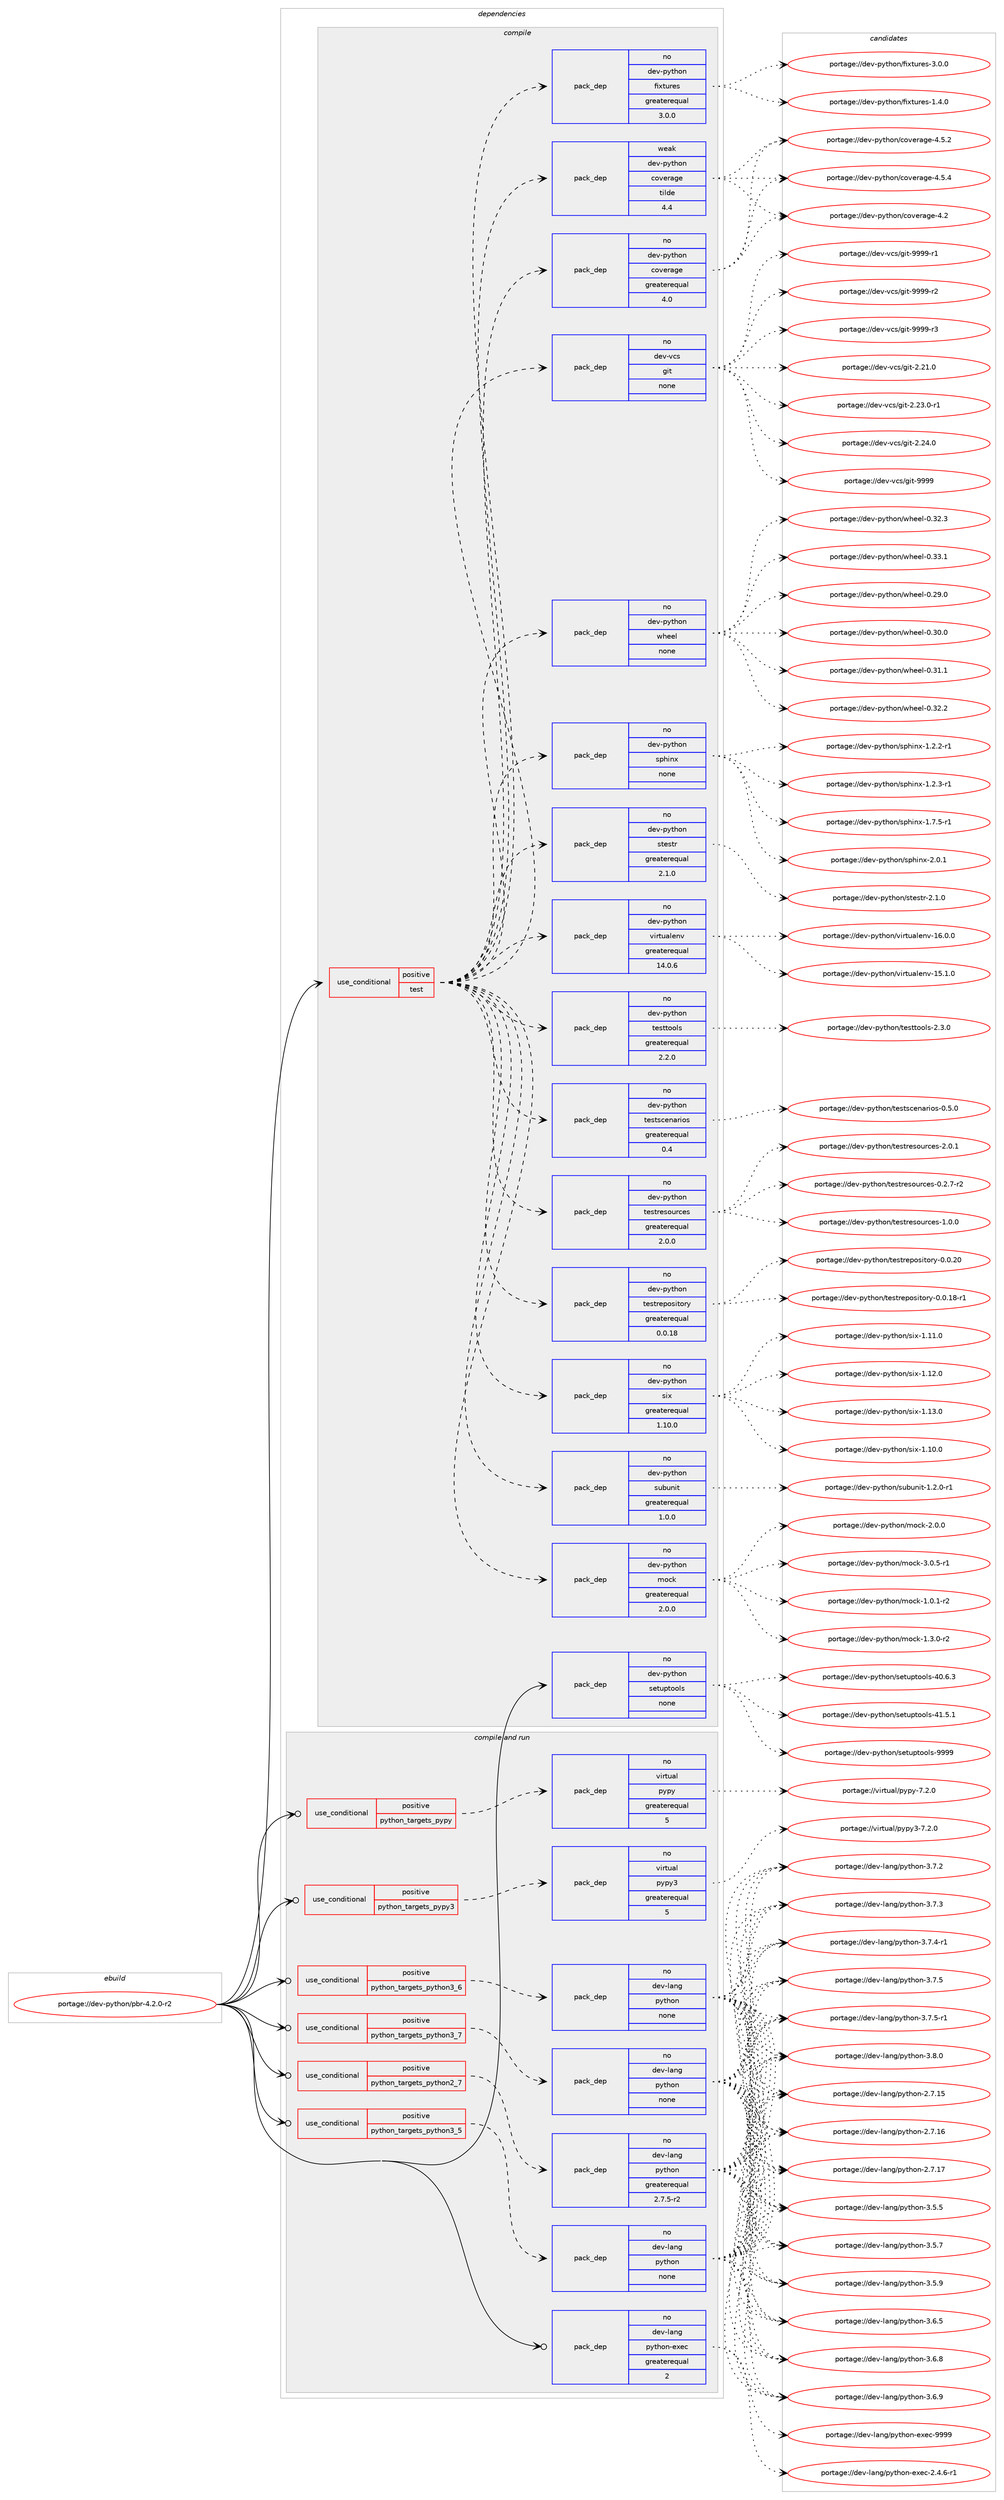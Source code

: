 digraph prolog {

# *************
# Graph options
# *************

newrank=true;
concentrate=true;
compound=true;
graph [rankdir=LR,fontname=Helvetica,fontsize=10,ranksep=1.5];#, ranksep=2.5, nodesep=0.2];
edge  [arrowhead=vee];
node  [fontname=Helvetica,fontsize=10];

# **********
# The ebuild
# **********

subgraph cluster_leftcol {
color=gray;
rank=same;
label=<<i>ebuild</i>>;
id [label="portage://dev-python/pbr-4.2.0-r2", color=red, width=4, href="../dev-python/pbr-4.2.0-r2.svg"];
}

# ****************
# The dependencies
# ****************

subgraph cluster_midcol {
color=gray;
label=<<i>dependencies</i>>;
subgraph cluster_compile {
fillcolor="#eeeeee";
style=filled;
label=<<i>compile</i>>;
subgraph cond33565 {
dependency156231 [label=<<TABLE BORDER="0" CELLBORDER="1" CELLSPACING="0" CELLPADDING="4"><TR><TD ROWSPAN="3" CELLPADDING="10">use_conditional</TD></TR><TR><TD>positive</TD></TR><TR><TD>test</TD></TR></TABLE>>, shape=none, color=red];
subgraph pack119303 {
dependency156232 [label=<<TABLE BORDER="0" CELLBORDER="1" CELLSPACING="0" CELLPADDING="4" WIDTH="220"><TR><TD ROWSPAN="6" CELLPADDING="30">pack_dep</TD></TR><TR><TD WIDTH="110">no</TD></TR><TR><TD>dev-python</TD></TR><TR><TD>coverage</TD></TR><TR><TD>greaterequal</TD></TR><TR><TD>4.0</TD></TR></TABLE>>, shape=none, color=blue];
}
dependency156231:e -> dependency156232:w [weight=20,style="dashed",arrowhead="vee"];
subgraph pack119304 {
dependency156233 [label=<<TABLE BORDER="0" CELLBORDER="1" CELLSPACING="0" CELLPADDING="4" WIDTH="220"><TR><TD ROWSPAN="6" CELLPADDING="30">pack_dep</TD></TR><TR><TD WIDTH="110">weak</TD></TR><TR><TD>dev-python</TD></TR><TR><TD>coverage</TD></TR><TR><TD>tilde</TD></TR><TR><TD>4.4</TD></TR></TABLE>>, shape=none, color=blue];
}
dependency156231:e -> dependency156233:w [weight=20,style="dashed",arrowhead="vee"];
subgraph pack119305 {
dependency156234 [label=<<TABLE BORDER="0" CELLBORDER="1" CELLSPACING="0" CELLPADDING="4" WIDTH="220"><TR><TD ROWSPAN="6" CELLPADDING="30">pack_dep</TD></TR><TR><TD WIDTH="110">no</TD></TR><TR><TD>dev-python</TD></TR><TR><TD>fixtures</TD></TR><TR><TD>greaterequal</TD></TR><TR><TD>3.0.0</TD></TR></TABLE>>, shape=none, color=blue];
}
dependency156231:e -> dependency156234:w [weight=20,style="dashed",arrowhead="vee"];
subgraph pack119306 {
dependency156235 [label=<<TABLE BORDER="0" CELLBORDER="1" CELLSPACING="0" CELLPADDING="4" WIDTH="220"><TR><TD ROWSPAN="6" CELLPADDING="30">pack_dep</TD></TR><TR><TD WIDTH="110">no</TD></TR><TR><TD>dev-python</TD></TR><TR><TD>mock</TD></TR><TR><TD>greaterequal</TD></TR><TR><TD>2.0.0</TD></TR></TABLE>>, shape=none, color=blue];
}
dependency156231:e -> dependency156235:w [weight=20,style="dashed",arrowhead="vee"];
subgraph pack119307 {
dependency156236 [label=<<TABLE BORDER="0" CELLBORDER="1" CELLSPACING="0" CELLPADDING="4" WIDTH="220"><TR><TD ROWSPAN="6" CELLPADDING="30">pack_dep</TD></TR><TR><TD WIDTH="110">no</TD></TR><TR><TD>dev-python</TD></TR><TR><TD>subunit</TD></TR><TR><TD>greaterequal</TD></TR><TR><TD>1.0.0</TD></TR></TABLE>>, shape=none, color=blue];
}
dependency156231:e -> dependency156236:w [weight=20,style="dashed",arrowhead="vee"];
subgraph pack119308 {
dependency156237 [label=<<TABLE BORDER="0" CELLBORDER="1" CELLSPACING="0" CELLPADDING="4" WIDTH="220"><TR><TD ROWSPAN="6" CELLPADDING="30">pack_dep</TD></TR><TR><TD WIDTH="110">no</TD></TR><TR><TD>dev-python</TD></TR><TR><TD>six</TD></TR><TR><TD>greaterequal</TD></TR><TR><TD>1.10.0</TD></TR></TABLE>>, shape=none, color=blue];
}
dependency156231:e -> dependency156237:w [weight=20,style="dashed",arrowhead="vee"];
subgraph pack119309 {
dependency156238 [label=<<TABLE BORDER="0" CELLBORDER="1" CELLSPACING="0" CELLPADDING="4" WIDTH="220"><TR><TD ROWSPAN="6" CELLPADDING="30">pack_dep</TD></TR><TR><TD WIDTH="110">no</TD></TR><TR><TD>dev-python</TD></TR><TR><TD>testrepository</TD></TR><TR><TD>greaterequal</TD></TR><TR><TD>0.0.18</TD></TR></TABLE>>, shape=none, color=blue];
}
dependency156231:e -> dependency156238:w [weight=20,style="dashed",arrowhead="vee"];
subgraph pack119310 {
dependency156239 [label=<<TABLE BORDER="0" CELLBORDER="1" CELLSPACING="0" CELLPADDING="4" WIDTH="220"><TR><TD ROWSPAN="6" CELLPADDING="30">pack_dep</TD></TR><TR><TD WIDTH="110">no</TD></TR><TR><TD>dev-python</TD></TR><TR><TD>testresources</TD></TR><TR><TD>greaterequal</TD></TR><TR><TD>2.0.0</TD></TR></TABLE>>, shape=none, color=blue];
}
dependency156231:e -> dependency156239:w [weight=20,style="dashed",arrowhead="vee"];
subgraph pack119311 {
dependency156240 [label=<<TABLE BORDER="0" CELLBORDER="1" CELLSPACING="0" CELLPADDING="4" WIDTH="220"><TR><TD ROWSPAN="6" CELLPADDING="30">pack_dep</TD></TR><TR><TD WIDTH="110">no</TD></TR><TR><TD>dev-python</TD></TR><TR><TD>testscenarios</TD></TR><TR><TD>greaterequal</TD></TR><TR><TD>0.4</TD></TR></TABLE>>, shape=none, color=blue];
}
dependency156231:e -> dependency156240:w [weight=20,style="dashed",arrowhead="vee"];
subgraph pack119312 {
dependency156241 [label=<<TABLE BORDER="0" CELLBORDER="1" CELLSPACING="0" CELLPADDING="4" WIDTH="220"><TR><TD ROWSPAN="6" CELLPADDING="30">pack_dep</TD></TR><TR><TD WIDTH="110">no</TD></TR><TR><TD>dev-python</TD></TR><TR><TD>testtools</TD></TR><TR><TD>greaterequal</TD></TR><TR><TD>2.2.0</TD></TR></TABLE>>, shape=none, color=blue];
}
dependency156231:e -> dependency156241:w [weight=20,style="dashed",arrowhead="vee"];
subgraph pack119313 {
dependency156242 [label=<<TABLE BORDER="0" CELLBORDER="1" CELLSPACING="0" CELLPADDING="4" WIDTH="220"><TR><TD ROWSPAN="6" CELLPADDING="30">pack_dep</TD></TR><TR><TD WIDTH="110">no</TD></TR><TR><TD>dev-python</TD></TR><TR><TD>virtualenv</TD></TR><TR><TD>greaterequal</TD></TR><TR><TD>14.0.6</TD></TR></TABLE>>, shape=none, color=blue];
}
dependency156231:e -> dependency156242:w [weight=20,style="dashed",arrowhead="vee"];
subgraph pack119314 {
dependency156243 [label=<<TABLE BORDER="0" CELLBORDER="1" CELLSPACING="0" CELLPADDING="4" WIDTH="220"><TR><TD ROWSPAN="6" CELLPADDING="30">pack_dep</TD></TR><TR><TD WIDTH="110">no</TD></TR><TR><TD>dev-python</TD></TR><TR><TD>stestr</TD></TR><TR><TD>greaterequal</TD></TR><TR><TD>2.1.0</TD></TR></TABLE>>, shape=none, color=blue];
}
dependency156231:e -> dependency156243:w [weight=20,style="dashed",arrowhead="vee"];
subgraph pack119315 {
dependency156244 [label=<<TABLE BORDER="0" CELLBORDER="1" CELLSPACING="0" CELLPADDING="4" WIDTH="220"><TR><TD ROWSPAN="6" CELLPADDING="30">pack_dep</TD></TR><TR><TD WIDTH="110">no</TD></TR><TR><TD>dev-python</TD></TR><TR><TD>sphinx</TD></TR><TR><TD>none</TD></TR><TR><TD></TD></TR></TABLE>>, shape=none, color=blue];
}
dependency156231:e -> dependency156244:w [weight=20,style="dashed",arrowhead="vee"];
subgraph pack119316 {
dependency156245 [label=<<TABLE BORDER="0" CELLBORDER="1" CELLSPACING="0" CELLPADDING="4" WIDTH="220"><TR><TD ROWSPAN="6" CELLPADDING="30">pack_dep</TD></TR><TR><TD WIDTH="110">no</TD></TR><TR><TD>dev-python</TD></TR><TR><TD>wheel</TD></TR><TR><TD>none</TD></TR><TR><TD></TD></TR></TABLE>>, shape=none, color=blue];
}
dependency156231:e -> dependency156245:w [weight=20,style="dashed",arrowhead="vee"];
subgraph pack119317 {
dependency156246 [label=<<TABLE BORDER="0" CELLBORDER="1" CELLSPACING="0" CELLPADDING="4" WIDTH="220"><TR><TD ROWSPAN="6" CELLPADDING="30">pack_dep</TD></TR><TR><TD WIDTH="110">no</TD></TR><TR><TD>dev-vcs</TD></TR><TR><TD>git</TD></TR><TR><TD>none</TD></TR><TR><TD></TD></TR></TABLE>>, shape=none, color=blue];
}
dependency156231:e -> dependency156246:w [weight=20,style="dashed",arrowhead="vee"];
}
id:e -> dependency156231:w [weight=20,style="solid",arrowhead="vee"];
subgraph pack119318 {
dependency156247 [label=<<TABLE BORDER="0" CELLBORDER="1" CELLSPACING="0" CELLPADDING="4" WIDTH="220"><TR><TD ROWSPAN="6" CELLPADDING="30">pack_dep</TD></TR><TR><TD WIDTH="110">no</TD></TR><TR><TD>dev-python</TD></TR><TR><TD>setuptools</TD></TR><TR><TD>none</TD></TR><TR><TD></TD></TR></TABLE>>, shape=none, color=blue];
}
id:e -> dependency156247:w [weight=20,style="solid",arrowhead="vee"];
}
subgraph cluster_compileandrun {
fillcolor="#eeeeee";
style=filled;
label=<<i>compile and run</i>>;
subgraph cond33566 {
dependency156248 [label=<<TABLE BORDER="0" CELLBORDER="1" CELLSPACING="0" CELLPADDING="4"><TR><TD ROWSPAN="3" CELLPADDING="10">use_conditional</TD></TR><TR><TD>positive</TD></TR><TR><TD>python_targets_pypy</TD></TR></TABLE>>, shape=none, color=red];
subgraph pack119319 {
dependency156249 [label=<<TABLE BORDER="0" CELLBORDER="1" CELLSPACING="0" CELLPADDING="4" WIDTH="220"><TR><TD ROWSPAN="6" CELLPADDING="30">pack_dep</TD></TR><TR><TD WIDTH="110">no</TD></TR><TR><TD>virtual</TD></TR><TR><TD>pypy</TD></TR><TR><TD>greaterequal</TD></TR><TR><TD>5</TD></TR></TABLE>>, shape=none, color=blue];
}
dependency156248:e -> dependency156249:w [weight=20,style="dashed",arrowhead="vee"];
}
id:e -> dependency156248:w [weight=20,style="solid",arrowhead="odotvee"];
subgraph cond33567 {
dependency156250 [label=<<TABLE BORDER="0" CELLBORDER="1" CELLSPACING="0" CELLPADDING="4"><TR><TD ROWSPAN="3" CELLPADDING="10">use_conditional</TD></TR><TR><TD>positive</TD></TR><TR><TD>python_targets_pypy3</TD></TR></TABLE>>, shape=none, color=red];
subgraph pack119320 {
dependency156251 [label=<<TABLE BORDER="0" CELLBORDER="1" CELLSPACING="0" CELLPADDING="4" WIDTH="220"><TR><TD ROWSPAN="6" CELLPADDING="30">pack_dep</TD></TR><TR><TD WIDTH="110">no</TD></TR><TR><TD>virtual</TD></TR><TR><TD>pypy3</TD></TR><TR><TD>greaterequal</TD></TR><TR><TD>5</TD></TR></TABLE>>, shape=none, color=blue];
}
dependency156250:e -> dependency156251:w [weight=20,style="dashed",arrowhead="vee"];
}
id:e -> dependency156250:w [weight=20,style="solid",arrowhead="odotvee"];
subgraph cond33568 {
dependency156252 [label=<<TABLE BORDER="0" CELLBORDER="1" CELLSPACING="0" CELLPADDING="4"><TR><TD ROWSPAN="3" CELLPADDING="10">use_conditional</TD></TR><TR><TD>positive</TD></TR><TR><TD>python_targets_python2_7</TD></TR></TABLE>>, shape=none, color=red];
subgraph pack119321 {
dependency156253 [label=<<TABLE BORDER="0" CELLBORDER="1" CELLSPACING="0" CELLPADDING="4" WIDTH="220"><TR><TD ROWSPAN="6" CELLPADDING="30">pack_dep</TD></TR><TR><TD WIDTH="110">no</TD></TR><TR><TD>dev-lang</TD></TR><TR><TD>python</TD></TR><TR><TD>greaterequal</TD></TR><TR><TD>2.7.5-r2</TD></TR></TABLE>>, shape=none, color=blue];
}
dependency156252:e -> dependency156253:w [weight=20,style="dashed",arrowhead="vee"];
}
id:e -> dependency156252:w [weight=20,style="solid",arrowhead="odotvee"];
subgraph cond33569 {
dependency156254 [label=<<TABLE BORDER="0" CELLBORDER="1" CELLSPACING="0" CELLPADDING="4"><TR><TD ROWSPAN="3" CELLPADDING="10">use_conditional</TD></TR><TR><TD>positive</TD></TR><TR><TD>python_targets_python3_5</TD></TR></TABLE>>, shape=none, color=red];
subgraph pack119322 {
dependency156255 [label=<<TABLE BORDER="0" CELLBORDER="1" CELLSPACING="0" CELLPADDING="4" WIDTH="220"><TR><TD ROWSPAN="6" CELLPADDING="30">pack_dep</TD></TR><TR><TD WIDTH="110">no</TD></TR><TR><TD>dev-lang</TD></TR><TR><TD>python</TD></TR><TR><TD>none</TD></TR><TR><TD></TD></TR></TABLE>>, shape=none, color=blue];
}
dependency156254:e -> dependency156255:w [weight=20,style="dashed",arrowhead="vee"];
}
id:e -> dependency156254:w [weight=20,style="solid",arrowhead="odotvee"];
subgraph cond33570 {
dependency156256 [label=<<TABLE BORDER="0" CELLBORDER="1" CELLSPACING="0" CELLPADDING="4"><TR><TD ROWSPAN="3" CELLPADDING="10">use_conditional</TD></TR><TR><TD>positive</TD></TR><TR><TD>python_targets_python3_6</TD></TR></TABLE>>, shape=none, color=red];
subgraph pack119323 {
dependency156257 [label=<<TABLE BORDER="0" CELLBORDER="1" CELLSPACING="0" CELLPADDING="4" WIDTH="220"><TR><TD ROWSPAN="6" CELLPADDING="30">pack_dep</TD></TR><TR><TD WIDTH="110">no</TD></TR><TR><TD>dev-lang</TD></TR><TR><TD>python</TD></TR><TR><TD>none</TD></TR><TR><TD></TD></TR></TABLE>>, shape=none, color=blue];
}
dependency156256:e -> dependency156257:w [weight=20,style="dashed",arrowhead="vee"];
}
id:e -> dependency156256:w [weight=20,style="solid",arrowhead="odotvee"];
subgraph cond33571 {
dependency156258 [label=<<TABLE BORDER="0" CELLBORDER="1" CELLSPACING="0" CELLPADDING="4"><TR><TD ROWSPAN="3" CELLPADDING="10">use_conditional</TD></TR><TR><TD>positive</TD></TR><TR><TD>python_targets_python3_7</TD></TR></TABLE>>, shape=none, color=red];
subgraph pack119324 {
dependency156259 [label=<<TABLE BORDER="0" CELLBORDER="1" CELLSPACING="0" CELLPADDING="4" WIDTH="220"><TR><TD ROWSPAN="6" CELLPADDING="30">pack_dep</TD></TR><TR><TD WIDTH="110">no</TD></TR><TR><TD>dev-lang</TD></TR><TR><TD>python</TD></TR><TR><TD>none</TD></TR><TR><TD></TD></TR></TABLE>>, shape=none, color=blue];
}
dependency156258:e -> dependency156259:w [weight=20,style="dashed",arrowhead="vee"];
}
id:e -> dependency156258:w [weight=20,style="solid",arrowhead="odotvee"];
subgraph pack119325 {
dependency156260 [label=<<TABLE BORDER="0" CELLBORDER="1" CELLSPACING="0" CELLPADDING="4" WIDTH="220"><TR><TD ROWSPAN="6" CELLPADDING="30">pack_dep</TD></TR><TR><TD WIDTH="110">no</TD></TR><TR><TD>dev-lang</TD></TR><TR><TD>python-exec</TD></TR><TR><TD>greaterequal</TD></TR><TR><TD>2</TD></TR></TABLE>>, shape=none, color=blue];
}
id:e -> dependency156260:w [weight=20,style="solid",arrowhead="odotvee"];
}
subgraph cluster_run {
fillcolor="#eeeeee";
style=filled;
label=<<i>run</i>>;
}
}

# **************
# The candidates
# **************

subgraph cluster_choices {
rank=same;
color=gray;
label=<<i>candidates</i>>;

subgraph choice119303 {
color=black;
nodesep=1;
choiceportage1001011184511212111610411111047991111181011149710310145524650 [label="portage://dev-python/coverage-4.2", color=red, width=4,href="../dev-python/coverage-4.2.svg"];
choiceportage10010111845112121116104111110479911111810111497103101455246534650 [label="portage://dev-python/coverage-4.5.2", color=red, width=4,href="../dev-python/coverage-4.5.2.svg"];
choiceportage10010111845112121116104111110479911111810111497103101455246534652 [label="portage://dev-python/coverage-4.5.4", color=red, width=4,href="../dev-python/coverage-4.5.4.svg"];
dependency156232:e -> choiceportage1001011184511212111610411111047991111181011149710310145524650:w [style=dotted,weight="100"];
dependency156232:e -> choiceportage10010111845112121116104111110479911111810111497103101455246534650:w [style=dotted,weight="100"];
dependency156232:e -> choiceportage10010111845112121116104111110479911111810111497103101455246534652:w [style=dotted,weight="100"];
}
subgraph choice119304 {
color=black;
nodesep=1;
choiceportage1001011184511212111610411111047991111181011149710310145524650 [label="portage://dev-python/coverage-4.2", color=red, width=4,href="../dev-python/coverage-4.2.svg"];
choiceportage10010111845112121116104111110479911111810111497103101455246534650 [label="portage://dev-python/coverage-4.5.2", color=red, width=4,href="../dev-python/coverage-4.5.2.svg"];
choiceportage10010111845112121116104111110479911111810111497103101455246534652 [label="portage://dev-python/coverage-4.5.4", color=red, width=4,href="../dev-python/coverage-4.5.4.svg"];
dependency156233:e -> choiceportage1001011184511212111610411111047991111181011149710310145524650:w [style=dotted,weight="100"];
dependency156233:e -> choiceportage10010111845112121116104111110479911111810111497103101455246534650:w [style=dotted,weight="100"];
dependency156233:e -> choiceportage10010111845112121116104111110479911111810111497103101455246534652:w [style=dotted,weight="100"];
}
subgraph choice119305 {
color=black;
nodesep=1;
choiceportage1001011184511212111610411111047102105120116117114101115454946524648 [label="portage://dev-python/fixtures-1.4.0", color=red, width=4,href="../dev-python/fixtures-1.4.0.svg"];
choiceportage1001011184511212111610411111047102105120116117114101115455146484648 [label="portage://dev-python/fixtures-3.0.0", color=red, width=4,href="../dev-python/fixtures-3.0.0.svg"];
dependency156234:e -> choiceportage1001011184511212111610411111047102105120116117114101115454946524648:w [style=dotted,weight="100"];
dependency156234:e -> choiceportage1001011184511212111610411111047102105120116117114101115455146484648:w [style=dotted,weight="100"];
}
subgraph choice119306 {
color=black;
nodesep=1;
choiceportage1001011184511212111610411111047109111991074549464846494511450 [label="portage://dev-python/mock-1.0.1-r2", color=red, width=4,href="../dev-python/mock-1.0.1-r2.svg"];
choiceportage1001011184511212111610411111047109111991074549465146484511450 [label="portage://dev-python/mock-1.3.0-r2", color=red, width=4,href="../dev-python/mock-1.3.0-r2.svg"];
choiceportage100101118451121211161041111104710911199107455046484648 [label="portage://dev-python/mock-2.0.0", color=red, width=4,href="../dev-python/mock-2.0.0.svg"];
choiceportage1001011184511212111610411111047109111991074551464846534511449 [label="portage://dev-python/mock-3.0.5-r1", color=red, width=4,href="../dev-python/mock-3.0.5-r1.svg"];
dependency156235:e -> choiceportage1001011184511212111610411111047109111991074549464846494511450:w [style=dotted,weight="100"];
dependency156235:e -> choiceportage1001011184511212111610411111047109111991074549465146484511450:w [style=dotted,weight="100"];
dependency156235:e -> choiceportage100101118451121211161041111104710911199107455046484648:w [style=dotted,weight="100"];
dependency156235:e -> choiceportage1001011184511212111610411111047109111991074551464846534511449:w [style=dotted,weight="100"];
}
subgraph choice119307 {
color=black;
nodesep=1;
choiceportage1001011184511212111610411111047115117981171101051164549465046484511449 [label="portage://dev-python/subunit-1.2.0-r1", color=red, width=4,href="../dev-python/subunit-1.2.0-r1.svg"];
dependency156236:e -> choiceportage1001011184511212111610411111047115117981171101051164549465046484511449:w [style=dotted,weight="100"];
}
subgraph choice119308 {
color=black;
nodesep=1;
choiceportage100101118451121211161041111104711510512045494649484648 [label="portage://dev-python/six-1.10.0", color=red, width=4,href="../dev-python/six-1.10.0.svg"];
choiceportage100101118451121211161041111104711510512045494649494648 [label="portage://dev-python/six-1.11.0", color=red, width=4,href="../dev-python/six-1.11.0.svg"];
choiceportage100101118451121211161041111104711510512045494649504648 [label="portage://dev-python/six-1.12.0", color=red, width=4,href="../dev-python/six-1.12.0.svg"];
choiceportage100101118451121211161041111104711510512045494649514648 [label="portage://dev-python/six-1.13.0", color=red, width=4,href="../dev-python/six-1.13.0.svg"];
dependency156237:e -> choiceportage100101118451121211161041111104711510512045494649484648:w [style=dotted,weight="100"];
dependency156237:e -> choiceportage100101118451121211161041111104711510512045494649494648:w [style=dotted,weight="100"];
dependency156237:e -> choiceportage100101118451121211161041111104711510512045494649504648:w [style=dotted,weight="100"];
dependency156237:e -> choiceportage100101118451121211161041111104711510512045494649514648:w [style=dotted,weight="100"];
}
subgraph choice119309 {
color=black;
nodesep=1;
choiceportage1001011184511212111610411111047116101115116114101112111115105116111114121454846484649564511449 [label="portage://dev-python/testrepository-0.0.18-r1", color=red, width=4,href="../dev-python/testrepository-0.0.18-r1.svg"];
choiceportage100101118451121211161041111104711610111511611410111211111510511611111412145484648465048 [label="portage://dev-python/testrepository-0.0.20", color=red, width=4,href="../dev-python/testrepository-0.0.20.svg"];
dependency156238:e -> choiceportage1001011184511212111610411111047116101115116114101112111115105116111114121454846484649564511449:w [style=dotted,weight="100"];
dependency156238:e -> choiceportage100101118451121211161041111104711610111511611410111211111510511611111412145484648465048:w [style=dotted,weight="100"];
}
subgraph choice119310 {
color=black;
nodesep=1;
choiceportage1001011184511212111610411111047116101115116114101115111117114991011154548465046554511450 [label="portage://dev-python/testresources-0.2.7-r2", color=red, width=4,href="../dev-python/testresources-0.2.7-r2.svg"];
choiceportage100101118451121211161041111104711610111511611410111511111711499101115454946484648 [label="portage://dev-python/testresources-1.0.0", color=red, width=4,href="../dev-python/testresources-1.0.0.svg"];
choiceportage100101118451121211161041111104711610111511611410111511111711499101115455046484649 [label="portage://dev-python/testresources-2.0.1", color=red, width=4,href="../dev-python/testresources-2.0.1.svg"];
dependency156239:e -> choiceportage1001011184511212111610411111047116101115116114101115111117114991011154548465046554511450:w [style=dotted,weight="100"];
dependency156239:e -> choiceportage100101118451121211161041111104711610111511611410111511111711499101115454946484648:w [style=dotted,weight="100"];
dependency156239:e -> choiceportage100101118451121211161041111104711610111511611410111511111711499101115455046484649:w [style=dotted,weight="100"];
}
subgraph choice119311 {
color=black;
nodesep=1;
choiceportage10010111845112121116104111110471161011151161159910111097114105111115454846534648 [label="portage://dev-python/testscenarios-0.5.0", color=red, width=4,href="../dev-python/testscenarios-0.5.0.svg"];
dependency156240:e -> choiceportage10010111845112121116104111110471161011151161159910111097114105111115454846534648:w [style=dotted,weight="100"];
}
subgraph choice119312 {
color=black;
nodesep=1;
choiceportage1001011184511212111610411111047116101115116116111111108115455046514648 [label="portage://dev-python/testtools-2.3.0", color=red, width=4,href="../dev-python/testtools-2.3.0.svg"];
dependency156241:e -> choiceportage1001011184511212111610411111047116101115116116111111108115455046514648:w [style=dotted,weight="100"];
}
subgraph choice119313 {
color=black;
nodesep=1;
choiceportage10010111845112121116104111110471181051141161179710810111011845495346494648 [label="portage://dev-python/virtualenv-15.1.0", color=red, width=4,href="../dev-python/virtualenv-15.1.0.svg"];
choiceportage10010111845112121116104111110471181051141161179710810111011845495446484648 [label="portage://dev-python/virtualenv-16.0.0", color=red, width=4,href="../dev-python/virtualenv-16.0.0.svg"];
dependency156242:e -> choiceportage10010111845112121116104111110471181051141161179710810111011845495346494648:w [style=dotted,weight="100"];
dependency156242:e -> choiceportage10010111845112121116104111110471181051141161179710810111011845495446484648:w [style=dotted,weight="100"];
}
subgraph choice119314 {
color=black;
nodesep=1;
choiceportage1001011184511212111610411111047115116101115116114455046494648 [label="portage://dev-python/stestr-2.1.0", color=red, width=4,href="../dev-python/stestr-2.1.0.svg"];
dependency156243:e -> choiceportage1001011184511212111610411111047115116101115116114455046494648:w [style=dotted,weight="100"];
}
subgraph choice119315 {
color=black;
nodesep=1;
choiceportage10010111845112121116104111110471151121041051101204549465046504511449 [label="portage://dev-python/sphinx-1.2.2-r1", color=red, width=4,href="../dev-python/sphinx-1.2.2-r1.svg"];
choiceportage10010111845112121116104111110471151121041051101204549465046514511449 [label="portage://dev-python/sphinx-1.2.3-r1", color=red, width=4,href="../dev-python/sphinx-1.2.3-r1.svg"];
choiceportage10010111845112121116104111110471151121041051101204549465546534511449 [label="portage://dev-python/sphinx-1.7.5-r1", color=red, width=4,href="../dev-python/sphinx-1.7.5-r1.svg"];
choiceportage1001011184511212111610411111047115112104105110120455046484649 [label="portage://dev-python/sphinx-2.0.1", color=red, width=4,href="../dev-python/sphinx-2.0.1.svg"];
dependency156244:e -> choiceportage10010111845112121116104111110471151121041051101204549465046504511449:w [style=dotted,weight="100"];
dependency156244:e -> choiceportage10010111845112121116104111110471151121041051101204549465046514511449:w [style=dotted,weight="100"];
dependency156244:e -> choiceportage10010111845112121116104111110471151121041051101204549465546534511449:w [style=dotted,weight="100"];
dependency156244:e -> choiceportage1001011184511212111610411111047115112104105110120455046484649:w [style=dotted,weight="100"];
}
subgraph choice119316 {
color=black;
nodesep=1;
choiceportage100101118451121211161041111104711910410110110845484650574648 [label="portage://dev-python/wheel-0.29.0", color=red, width=4,href="../dev-python/wheel-0.29.0.svg"];
choiceportage100101118451121211161041111104711910410110110845484651484648 [label="portage://dev-python/wheel-0.30.0", color=red, width=4,href="../dev-python/wheel-0.30.0.svg"];
choiceportage100101118451121211161041111104711910410110110845484651494649 [label="portage://dev-python/wheel-0.31.1", color=red, width=4,href="../dev-python/wheel-0.31.1.svg"];
choiceportage100101118451121211161041111104711910410110110845484651504650 [label="portage://dev-python/wheel-0.32.2", color=red, width=4,href="../dev-python/wheel-0.32.2.svg"];
choiceportage100101118451121211161041111104711910410110110845484651504651 [label="portage://dev-python/wheel-0.32.3", color=red, width=4,href="../dev-python/wheel-0.32.3.svg"];
choiceportage100101118451121211161041111104711910410110110845484651514649 [label="portage://dev-python/wheel-0.33.1", color=red, width=4,href="../dev-python/wheel-0.33.1.svg"];
dependency156245:e -> choiceportage100101118451121211161041111104711910410110110845484650574648:w [style=dotted,weight="100"];
dependency156245:e -> choiceportage100101118451121211161041111104711910410110110845484651484648:w [style=dotted,weight="100"];
dependency156245:e -> choiceportage100101118451121211161041111104711910410110110845484651494649:w [style=dotted,weight="100"];
dependency156245:e -> choiceportage100101118451121211161041111104711910410110110845484651504650:w [style=dotted,weight="100"];
dependency156245:e -> choiceportage100101118451121211161041111104711910410110110845484651504651:w [style=dotted,weight="100"];
dependency156245:e -> choiceportage100101118451121211161041111104711910410110110845484651514649:w [style=dotted,weight="100"];
}
subgraph choice119317 {
color=black;
nodesep=1;
choiceportage10010111845118991154710310511645504650494648 [label="portage://dev-vcs/git-2.21.0", color=red, width=4,href="../dev-vcs/git-2.21.0.svg"];
choiceportage100101118451189911547103105116455046505146484511449 [label="portage://dev-vcs/git-2.23.0-r1", color=red, width=4,href="../dev-vcs/git-2.23.0-r1.svg"];
choiceportage10010111845118991154710310511645504650524648 [label="portage://dev-vcs/git-2.24.0", color=red, width=4,href="../dev-vcs/git-2.24.0.svg"];
choiceportage1001011184511899115471031051164557575757 [label="portage://dev-vcs/git-9999", color=red, width=4,href="../dev-vcs/git-9999.svg"];
choiceportage10010111845118991154710310511645575757574511449 [label="portage://dev-vcs/git-9999-r1", color=red, width=4,href="../dev-vcs/git-9999-r1.svg"];
choiceportage10010111845118991154710310511645575757574511450 [label="portage://dev-vcs/git-9999-r2", color=red, width=4,href="../dev-vcs/git-9999-r2.svg"];
choiceportage10010111845118991154710310511645575757574511451 [label="portage://dev-vcs/git-9999-r3", color=red, width=4,href="../dev-vcs/git-9999-r3.svg"];
dependency156246:e -> choiceportage10010111845118991154710310511645504650494648:w [style=dotted,weight="100"];
dependency156246:e -> choiceportage100101118451189911547103105116455046505146484511449:w [style=dotted,weight="100"];
dependency156246:e -> choiceportage10010111845118991154710310511645504650524648:w [style=dotted,weight="100"];
dependency156246:e -> choiceportage1001011184511899115471031051164557575757:w [style=dotted,weight="100"];
dependency156246:e -> choiceportage10010111845118991154710310511645575757574511449:w [style=dotted,weight="100"];
dependency156246:e -> choiceportage10010111845118991154710310511645575757574511450:w [style=dotted,weight="100"];
dependency156246:e -> choiceportage10010111845118991154710310511645575757574511451:w [style=dotted,weight="100"];
}
subgraph choice119318 {
color=black;
nodesep=1;
choiceportage100101118451121211161041111104711510111611711211611111110811545524846544651 [label="portage://dev-python/setuptools-40.6.3", color=red, width=4,href="../dev-python/setuptools-40.6.3.svg"];
choiceportage100101118451121211161041111104711510111611711211611111110811545524946534649 [label="portage://dev-python/setuptools-41.5.1", color=red, width=4,href="../dev-python/setuptools-41.5.1.svg"];
choiceportage10010111845112121116104111110471151011161171121161111111081154557575757 [label="portage://dev-python/setuptools-9999", color=red, width=4,href="../dev-python/setuptools-9999.svg"];
dependency156247:e -> choiceportage100101118451121211161041111104711510111611711211611111110811545524846544651:w [style=dotted,weight="100"];
dependency156247:e -> choiceportage100101118451121211161041111104711510111611711211611111110811545524946534649:w [style=dotted,weight="100"];
dependency156247:e -> choiceportage10010111845112121116104111110471151011161171121161111111081154557575757:w [style=dotted,weight="100"];
}
subgraph choice119319 {
color=black;
nodesep=1;
choiceportage1181051141161179710847112121112121455546504648 [label="portage://virtual/pypy-7.2.0", color=red, width=4,href="../virtual/pypy-7.2.0.svg"];
dependency156249:e -> choiceportage1181051141161179710847112121112121455546504648:w [style=dotted,weight="100"];
}
subgraph choice119320 {
color=black;
nodesep=1;
choiceportage118105114116117971084711212111212151455546504648 [label="portage://virtual/pypy3-7.2.0", color=red, width=4,href="../virtual/pypy3-7.2.0.svg"];
dependency156251:e -> choiceportage118105114116117971084711212111212151455546504648:w [style=dotted,weight="100"];
}
subgraph choice119321 {
color=black;
nodesep=1;
choiceportage10010111845108971101034711212111610411111045504655464953 [label="portage://dev-lang/python-2.7.15", color=red, width=4,href="../dev-lang/python-2.7.15.svg"];
choiceportage10010111845108971101034711212111610411111045504655464954 [label="portage://dev-lang/python-2.7.16", color=red, width=4,href="../dev-lang/python-2.7.16.svg"];
choiceportage10010111845108971101034711212111610411111045504655464955 [label="portage://dev-lang/python-2.7.17", color=red, width=4,href="../dev-lang/python-2.7.17.svg"];
choiceportage100101118451089711010347112121116104111110455146534653 [label="portage://dev-lang/python-3.5.5", color=red, width=4,href="../dev-lang/python-3.5.5.svg"];
choiceportage100101118451089711010347112121116104111110455146534655 [label="portage://dev-lang/python-3.5.7", color=red, width=4,href="../dev-lang/python-3.5.7.svg"];
choiceportage100101118451089711010347112121116104111110455146534657 [label="portage://dev-lang/python-3.5.9", color=red, width=4,href="../dev-lang/python-3.5.9.svg"];
choiceportage100101118451089711010347112121116104111110455146544653 [label="portage://dev-lang/python-3.6.5", color=red, width=4,href="../dev-lang/python-3.6.5.svg"];
choiceportage100101118451089711010347112121116104111110455146544656 [label="portage://dev-lang/python-3.6.8", color=red, width=4,href="../dev-lang/python-3.6.8.svg"];
choiceportage100101118451089711010347112121116104111110455146544657 [label="portage://dev-lang/python-3.6.9", color=red, width=4,href="../dev-lang/python-3.6.9.svg"];
choiceportage100101118451089711010347112121116104111110455146554650 [label="portage://dev-lang/python-3.7.2", color=red, width=4,href="../dev-lang/python-3.7.2.svg"];
choiceportage100101118451089711010347112121116104111110455146554651 [label="portage://dev-lang/python-3.7.3", color=red, width=4,href="../dev-lang/python-3.7.3.svg"];
choiceportage1001011184510897110103471121211161041111104551465546524511449 [label="portage://dev-lang/python-3.7.4-r1", color=red, width=4,href="../dev-lang/python-3.7.4-r1.svg"];
choiceportage100101118451089711010347112121116104111110455146554653 [label="portage://dev-lang/python-3.7.5", color=red, width=4,href="../dev-lang/python-3.7.5.svg"];
choiceportage1001011184510897110103471121211161041111104551465546534511449 [label="portage://dev-lang/python-3.7.5-r1", color=red, width=4,href="../dev-lang/python-3.7.5-r1.svg"];
choiceportage100101118451089711010347112121116104111110455146564648 [label="portage://dev-lang/python-3.8.0", color=red, width=4,href="../dev-lang/python-3.8.0.svg"];
dependency156253:e -> choiceportage10010111845108971101034711212111610411111045504655464953:w [style=dotted,weight="100"];
dependency156253:e -> choiceportage10010111845108971101034711212111610411111045504655464954:w [style=dotted,weight="100"];
dependency156253:e -> choiceportage10010111845108971101034711212111610411111045504655464955:w [style=dotted,weight="100"];
dependency156253:e -> choiceportage100101118451089711010347112121116104111110455146534653:w [style=dotted,weight="100"];
dependency156253:e -> choiceportage100101118451089711010347112121116104111110455146534655:w [style=dotted,weight="100"];
dependency156253:e -> choiceportage100101118451089711010347112121116104111110455146534657:w [style=dotted,weight="100"];
dependency156253:e -> choiceportage100101118451089711010347112121116104111110455146544653:w [style=dotted,weight="100"];
dependency156253:e -> choiceportage100101118451089711010347112121116104111110455146544656:w [style=dotted,weight="100"];
dependency156253:e -> choiceportage100101118451089711010347112121116104111110455146544657:w [style=dotted,weight="100"];
dependency156253:e -> choiceportage100101118451089711010347112121116104111110455146554650:w [style=dotted,weight="100"];
dependency156253:e -> choiceportage100101118451089711010347112121116104111110455146554651:w [style=dotted,weight="100"];
dependency156253:e -> choiceportage1001011184510897110103471121211161041111104551465546524511449:w [style=dotted,weight="100"];
dependency156253:e -> choiceportage100101118451089711010347112121116104111110455146554653:w [style=dotted,weight="100"];
dependency156253:e -> choiceportage1001011184510897110103471121211161041111104551465546534511449:w [style=dotted,weight="100"];
dependency156253:e -> choiceportage100101118451089711010347112121116104111110455146564648:w [style=dotted,weight="100"];
}
subgraph choice119322 {
color=black;
nodesep=1;
choiceportage10010111845108971101034711212111610411111045504655464953 [label="portage://dev-lang/python-2.7.15", color=red, width=4,href="../dev-lang/python-2.7.15.svg"];
choiceportage10010111845108971101034711212111610411111045504655464954 [label="portage://dev-lang/python-2.7.16", color=red, width=4,href="../dev-lang/python-2.7.16.svg"];
choiceportage10010111845108971101034711212111610411111045504655464955 [label="portage://dev-lang/python-2.7.17", color=red, width=4,href="../dev-lang/python-2.7.17.svg"];
choiceportage100101118451089711010347112121116104111110455146534653 [label="portage://dev-lang/python-3.5.5", color=red, width=4,href="../dev-lang/python-3.5.5.svg"];
choiceportage100101118451089711010347112121116104111110455146534655 [label="portage://dev-lang/python-3.5.7", color=red, width=4,href="../dev-lang/python-3.5.7.svg"];
choiceportage100101118451089711010347112121116104111110455146534657 [label="portage://dev-lang/python-3.5.9", color=red, width=4,href="../dev-lang/python-3.5.9.svg"];
choiceportage100101118451089711010347112121116104111110455146544653 [label="portage://dev-lang/python-3.6.5", color=red, width=4,href="../dev-lang/python-3.6.5.svg"];
choiceportage100101118451089711010347112121116104111110455146544656 [label="portage://dev-lang/python-3.6.8", color=red, width=4,href="../dev-lang/python-3.6.8.svg"];
choiceportage100101118451089711010347112121116104111110455146544657 [label="portage://dev-lang/python-3.6.9", color=red, width=4,href="../dev-lang/python-3.6.9.svg"];
choiceportage100101118451089711010347112121116104111110455146554650 [label="portage://dev-lang/python-3.7.2", color=red, width=4,href="../dev-lang/python-3.7.2.svg"];
choiceportage100101118451089711010347112121116104111110455146554651 [label="portage://dev-lang/python-3.7.3", color=red, width=4,href="../dev-lang/python-3.7.3.svg"];
choiceportage1001011184510897110103471121211161041111104551465546524511449 [label="portage://dev-lang/python-3.7.4-r1", color=red, width=4,href="../dev-lang/python-3.7.4-r1.svg"];
choiceportage100101118451089711010347112121116104111110455146554653 [label="portage://dev-lang/python-3.7.5", color=red, width=4,href="../dev-lang/python-3.7.5.svg"];
choiceportage1001011184510897110103471121211161041111104551465546534511449 [label="portage://dev-lang/python-3.7.5-r1", color=red, width=4,href="../dev-lang/python-3.7.5-r1.svg"];
choiceportage100101118451089711010347112121116104111110455146564648 [label="portage://dev-lang/python-3.8.0", color=red, width=4,href="../dev-lang/python-3.8.0.svg"];
dependency156255:e -> choiceportage10010111845108971101034711212111610411111045504655464953:w [style=dotted,weight="100"];
dependency156255:e -> choiceportage10010111845108971101034711212111610411111045504655464954:w [style=dotted,weight="100"];
dependency156255:e -> choiceportage10010111845108971101034711212111610411111045504655464955:w [style=dotted,weight="100"];
dependency156255:e -> choiceportage100101118451089711010347112121116104111110455146534653:w [style=dotted,weight="100"];
dependency156255:e -> choiceportage100101118451089711010347112121116104111110455146534655:w [style=dotted,weight="100"];
dependency156255:e -> choiceportage100101118451089711010347112121116104111110455146534657:w [style=dotted,weight="100"];
dependency156255:e -> choiceportage100101118451089711010347112121116104111110455146544653:w [style=dotted,weight="100"];
dependency156255:e -> choiceportage100101118451089711010347112121116104111110455146544656:w [style=dotted,weight="100"];
dependency156255:e -> choiceportage100101118451089711010347112121116104111110455146544657:w [style=dotted,weight="100"];
dependency156255:e -> choiceportage100101118451089711010347112121116104111110455146554650:w [style=dotted,weight="100"];
dependency156255:e -> choiceportage100101118451089711010347112121116104111110455146554651:w [style=dotted,weight="100"];
dependency156255:e -> choiceportage1001011184510897110103471121211161041111104551465546524511449:w [style=dotted,weight="100"];
dependency156255:e -> choiceportage100101118451089711010347112121116104111110455146554653:w [style=dotted,weight="100"];
dependency156255:e -> choiceportage1001011184510897110103471121211161041111104551465546534511449:w [style=dotted,weight="100"];
dependency156255:e -> choiceportage100101118451089711010347112121116104111110455146564648:w [style=dotted,weight="100"];
}
subgraph choice119323 {
color=black;
nodesep=1;
choiceportage10010111845108971101034711212111610411111045504655464953 [label="portage://dev-lang/python-2.7.15", color=red, width=4,href="../dev-lang/python-2.7.15.svg"];
choiceportage10010111845108971101034711212111610411111045504655464954 [label="portage://dev-lang/python-2.7.16", color=red, width=4,href="../dev-lang/python-2.7.16.svg"];
choiceportage10010111845108971101034711212111610411111045504655464955 [label="portage://dev-lang/python-2.7.17", color=red, width=4,href="../dev-lang/python-2.7.17.svg"];
choiceportage100101118451089711010347112121116104111110455146534653 [label="portage://dev-lang/python-3.5.5", color=red, width=4,href="../dev-lang/python-3.5.5.svg"];
choiceportage100101118451089711010347112121116104111110455146534655 [label="portage://dev-lang/python-3.5.7", color=red, width=4,href="../dev-lang/python-3.5.7.svg"];
choiceportage100101118451089711010347112121116104111110455146534657 [label="portage://dev-lang/python-3.5.9", color=red, width=4,href="../dev-lang/python-3.5.9.svg"];
choiceportage100101118451089711010347112121116104111110455146544653 [label="portage://dev-lang/python-3.6.5", color=red, width=4,href="../dev-lang/python-3.6.5.svg"];
choiceportage100101118451089711010347112121116104111110455146544656 [label="portage://dev-lang/python-3.6.8", color=red, width=4,href="../dev-lang/python-3.6.8.svg"];
choiceportage100101118451089711010347112121116104111110455146544657 [label="portage://dev-lang/python-3.6.9", color=red, width=4,href="../dev-lang/python-3.6.9.svg"];
choiceportage100101118451089711010347112121116104111110455146554650 [label="portage://dev-lang/python-3.7.2", color=red, width=4,href="../dev-lang/python-3.7.2.svg"];
choiceportage100101118451089711010347112121116104111110455146554651 [label="portage://dev-lang/python-3.7.3", color=red, width=4,href="../dev-lang/python-3.7.3.svg"];
choiceportage1001011184510897110103471121211161041111104551465546524511449 [label="portage://dev-lang/python-3.7.4-r1", color=red, width=4,href="../dev-lang/python-3.7.4-r1.svg"];
choiceportage100101118451089711010347112121116104111110455146554653 [label="portage://dev-lang/python-3.7.5", color=red, width=4,href="../dev-lang/python-3.7.5.svg"];
choiceportage1001011184510897110103471121211161041111104551465546534511449 [label="portage://dev-lang/python-3.7.5-r1", color=red, width=4,href="../dev-lang/python-3.7.5-r1.svg"];
choiceportage100101118451089711010347112121116104111110455146564648 [label="portage://dev-lang/python-3.8.0", color=red, width=4,href="../dev-lang/python-3.8.0.svg"];
dependency156257:e -> choiceportage10010111845108971101034711212111610411111045504655464953:w [style=dotted,weight="100"];
dependency156257:e -> choiceportage10010111845108971101034711212111610411111045504655464954:w [style=dotted,weight="100"];
dependency156257:e -> choiceportage10010111845108971101034711212111610411111045504655464955:w [style=dotted,weight="100"];
dependency156257:e -> choiceportage100101118451089711010347112121116104111110455146534653:w [style=dotted,weight="100"];
dependency156257:e -> choiceportage100101118451089711010347112121116104111110455146534655:w [style=dotted,weight="100"];
dependency156257:e -> choiceportage100101118451089711010347112121116104111110455146534657:w [style=dotted,weight="100"];
dependency156257:e -> choiceportage100101118451089711010347112121116104111110455146544653:w [style=dotted,weight="100"];
dependency156257:e -> choiceportage100101118451089711010347112121116104111110455146544656:w [style=dotted,weight="100"];
dependency156257:e -> choiceportage100101118451089711010347112121116104111110455146544657:w [style=dotted,weight="100"];
dependency156257:e -> choiceportage100101118451089711010347112121116104111110455146554650:w [style=dotted,weight="100"];
dependency156257:e -> choiceportage100101118451089711010347112121116104111110455146554651:w [style=dotted,weight="100"];
dependency156257:e -> choiceportage1001011184510897110103471121211161041111104551465546524511449:w [style=dotted,weight="100"];
dependency156257:e -> choiceportage100101118451089711010347112121116104111110455146554653:w [style=dotted,weight="100"];
dependency156257:e -> choiceportage1001011184510897110103471121211161041111104551465546534511449:w [style=dotted,weight="100"];
dependency156257:e -> choiceportage100101118451089711010347112121116104111110455146564648:w [style=dotted,weight="100"];
}
subgraph choice119324 {
color=black;
nodesep=1;
choiceportage10010111845108971101034711212111610411111045504655464953 [label="portage://dev-lang/python-2.7.15", color=red, width=4,href="../dev-lang/python-2.7.15.svg"];
choiceportage10010111845108971101034711212111610411111045504655464954 [label="portage://dev-lang/python-2.7.16", color=red, width=4,href="../dev-lang/python-2.7.16.svg"];
choiceportage10010111845108971101034711212111610411111045504655464955 [label="portage://dev-lang/python-2.7.17", color=red, width=4,href="../dev-lang/python-2.7.17.svg"];
choiceportage100101118451089711010347112121116104111110455146534653 [label="portage://dev-lang/python-3.5.5", color=red, width=4,href="../dev-lang/python-3.5.5.svg"];
choiceportage100101118451089711010347112121116104111110455146534655 [label="portage://dev-lang/python-3.5.7", color=red, width=4,href="../dev-lang/python-3.5.7.svg"];
choiceportage100101118451089711010347112121116104111110455146534657 [label="portage://dev-lang/python-3.5.9", color=red, width=4,href="../dev-lang/python-3.5.9.svg"];
choiceportage100101118451089711010347112121116104111110455146544653 [label="portage://dev-lang/python-3.6.5", color=red, width=4,href="../dev-lang/python-3.6.5.svg"];
choiceportage100101118451089711010347112121116104111110455146544656 [label="portage://dev-lang/python-3.6.8", color=red, width=4,href="../dev-lang/python-3.6.8.svg"];
choiceportage100101118451089711010347112121116104111110455146544657 [label="portage://dev-lang/python-3.6.9", color=red, width=4,href="../dev-lang/python-3.6.9.svg"];
choiceportage100101118451089711010347112121116104111110455146554650 [label="portage://dev-lang/python-3.7.2", color=red, width=4,href="../dev-lang/python-3.7.2.svg"];
choiceportage100101118451089711010347112121116104111110455146554651 [label="portage://dev-lang/python-3.7.3", color=red, width=4,href="../dev-lang/python-3.7.3.svg"];
choiceportage1001011184510897110103471121211161041111104551465546524511449 [label="portage://dev-lang/python-3.7.4-r1", color=red, width=4,href="../dev-lang/python-3.7.4-r1.svg"];
choiceportage100101118451089711010347112121116104111110455146554653 [label="portage://dev-lang/python-3.7.5", color=red, width=4,href="../dev-lang/python-3.7.5.svg"];
choiceportage1001011184510897110103471121211161041111104551465546534511449 [label="portage://dev-lang/python-3.7.5-r1", color=red, width=4,href="../dev-lang/python-3.7.5-r1.svg"];
choiceportage100101118451089711010347112121116104111110455146564648 [label="portage://dev-lang/python-3.8.0", color=red, width=4,href="../dev-lang/python-3.8.0.svg"];
dependency156259:e -> choiceportage10010111845108971101034711212111610411111045504655464953:w [style=dotted,weight="100"];
dependency156259:e -> choiceportage10010111845108971101034711212111610411111045504655464954:w [style=dotted,weight="100"];
dependency156259:e -> choiceportage10010111845108971101034711212111610411111045504655464955:w [style=dotted,weight="100"];
dependency156259:e -> choiceportage100101118451089711010347112121116104111110455146534653:w [style=dotted,weight="100"];
dependency156259:e -> choiceportage100101118451089711010347112121116104111110455146534655:w [style=dotted,weight="100"];
dependency156259:e -> choiceportage100101118451089711010347112121116104111110455146534657:w [style=dotted,weight="100"];
dependency156259:e -> choiceportage100101118451089711010347112121116104111110455146544653:w [style=dotted,weight="100"];
dependency156259:e -> choiceportage100101118451089711010347112121116104111110455146544656:w [style=dotted,weight="100"];
dependency156259:e -> choiceportage100101118451089711010347112121116104111110455146544657:w [style=dotted,weight="100"];
dependency156259:e -> choiceportage100101118451089711010347112121116104111110455146554650:w [style=dotted,weight="100"];
dependency156259:e -> choiceportage100101118451089711010347112121116104111110455146554651:w [style=dotted,weight="100"];
dependency156259:e -> choiceportage1001011184510897110103471121211161041111104551465546524511449:w [style=dotted,weight="100"];
dependency156259:e -> choiceportage100101118451089711010347112121116104111110455146554653:w [style=dotted,weight="100"];
dependency156259:e -> choiceportage1001011184510897110103471121211161041111104551465546534511449:w [style=dotted,weight="100"];
dependency156259:e -> choiceportage100101118451089711010347112121116104111110455146564648:w [style=dotted,weight="100"];
}
subgraph choice119325 {
color=black;
nodesep=1;
choiceportage10010111845108971101034711212111610411111045101120101994550465246544511449 [label="portage://dev-lang/python-exec-2.4.6-r1", color=red, width=4,href="../dev-lang/python-exec-2.4.6-r1.svg"];
choiceportage10010111845108971101034711212111610411111045101120101994557575757 [label="portage://dev-lang/python-exec-9999", color=red, width=4,href="../dev-lang/python-exec-9999.svg"];
dependency156260:e -> choiceportage10010111845108971101034711212111610411111045101120101994550465246544511449:w [style=dotted,weight="100"];
dependency156260:e -> choiceportage10010111845108971101034711212111610411111045101120101994557575757:w [style=dotted,weight="100"];
}
}

}

